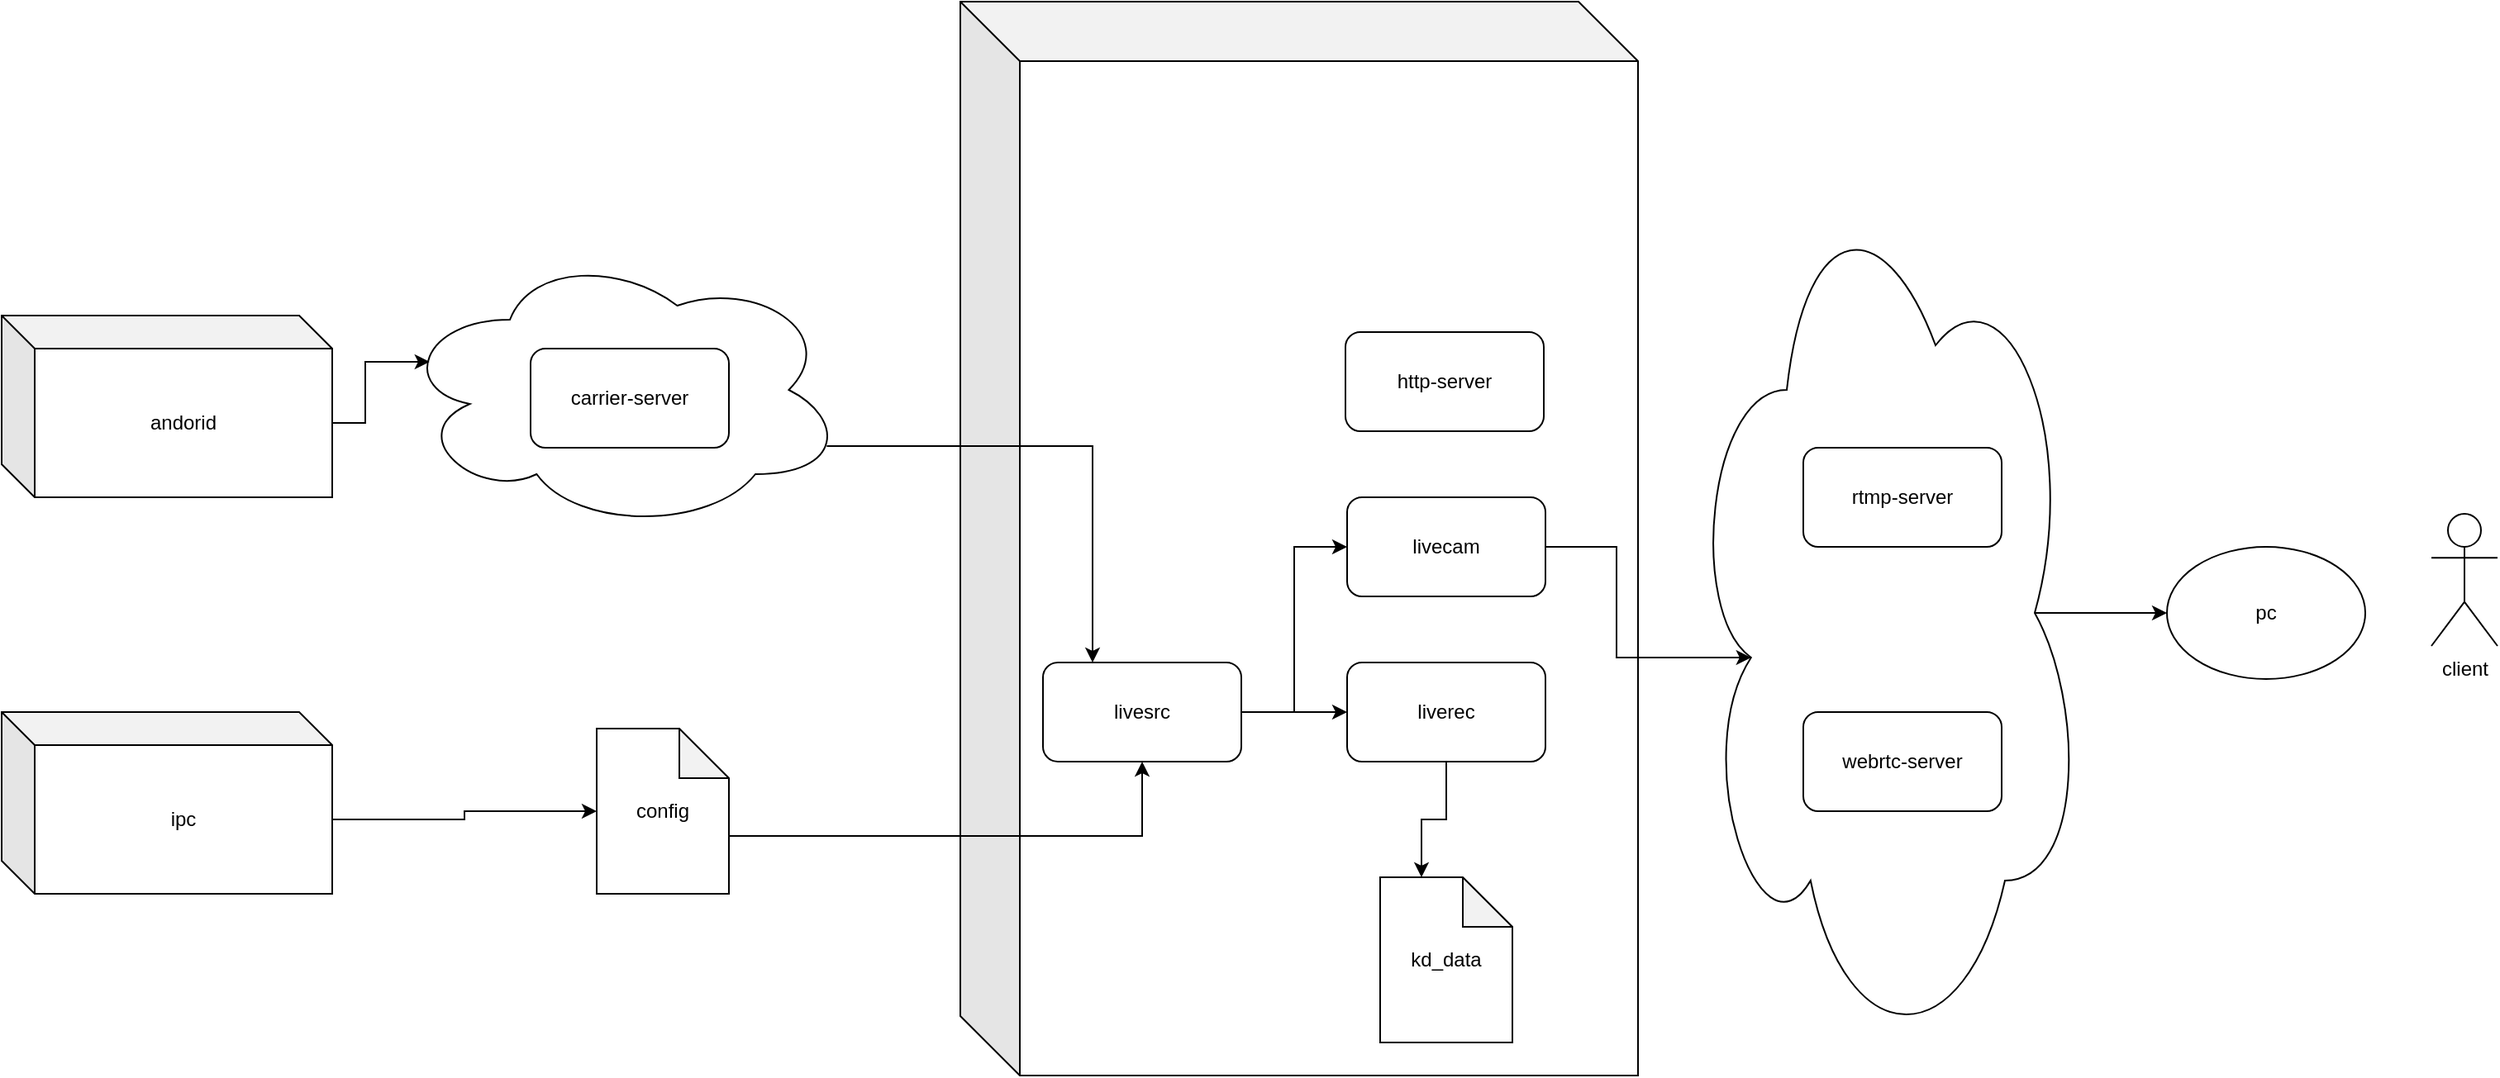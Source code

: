 <mxfile version="13.9.7" type="github">
  <diagram id="dL0zQ3uStkaDE3v_5Zsv" name="Page-1">
    <mxGraphModel dx="2521" dy="2260" grid="1" gridSize="10" guides="1" tooltips="1" connect="1" arrows="1" fold="1" page="1" pageScale="1" pageWidth="827" pageHeight="1169" math="0" shadow="0">
      <root>
        <mxCell id="0" />
        <mxCell id="1" parent="0" />
        <mxCell id="R2onIlyckB5ac0q-NjIR-21" value="" style="shape=cube;whiteSpace=wrap;html=1;boundedLbl=1;backgroundOutline=1;darkOpacity=0.05;darkOpacity2=0.1;size=36;" vertex="1" parent="1">
          <mxGeometry x="180" y="-190" width="410" height="650" as="geometry" />
        </mxCell>
        <mxCell id="R2onIlyckB5ac0q-NjIR-28" style="edgeStyle=orthogonalEdgeStyle;rounded=0;orthogonalLoop=1;jettySize=auto;html=1;exitX=0.96;exitY=0.7;exitDx=0;exitDy=0;exitPerimeter=0;entryX=0.25;entryY=0;entryDx=0;entryDy=0;" edge="1" parent="1" source="R2onIlyckB5ac0q-NjIR-26" target="R2onIlyckB5ac0q-NjIR-9">
          <mxGeometry relative="1" as="geometry" />
        </mxCell>
        <mxCell id="R2onIlyckB5ac0q-NjIR-26" value="" style="ellipse;shape=cloud;whiteSpace=wrap;html=1;" vertex="1" parent="1">
          <mxGeometry x="-160" y="-40" width="270" height="170" as="geometry" />
        </mxCell>
        <mxCell id="R2onIlyckB5ac0q-NjIR-30" style="edgeStyle=orthogonalEdgeStyle;rounded=0;orthogonalLoop=1;jettySize=auto;html=1;exitX=0;exitY=0;exitDx=200;exitDy=65;exitPerimeter=0;entryX=0.07;entryY=0.4;entryDx=0;entryDy=0;entryPerimeter=0;" edge="1" parent="1" source="R2onIlyckB5ac0q-NjIR-25" target="R2onIlyckB5ac0q-NjIR-26">
          <mxGeometry relative="1" as="geometry" />
        </mxCell>
        <mxCell id="R2onIlyckB5ac0q-NjIR-25" value="andorid" style="shape=cube;whiteSpace=wrap;html=1;boundedLbl=1;backgroundOutline=1;darkOpacity=0.05;darkOpacity2=0.1;" vertex="1" parent="1">
          <mxGeometry x="-400" width="200" height="110" as="geometry" />
        </mxCell>
        <mxCell id="R2onIlyckB5ac0q-NjIR-31" style="edgeStyle=orthogonalEdgeStyle;rounded=0;orthogonalLoop=1;jettySize=auto;html=1;exitX=0;exitY=0;exitDx=200;exitDy=65;exitPerimeter=0;entryX=0;entryY=0.5;entryDx=0;entryDy=0;entryPerimeter=0;" edge="1" parent="1" source="R2onIlyckB5ac0q-NjIR-24" target="R2onIlyckB5ac0q-NjIR-27">
          <mxGeometry relative="1" as="geometry" />
        </mxCell>
        <mxCell id="R2onIlyckB5ac0q-NjIR-24" value="ipc" style="shape=cube;whiteSpace=wrap;html=1;boundedLbl=1;backgroundOutline=1;darkOpacity=0.05;darkOpacity2=0.1;" vertex="1" parent="1">
          <mxGeometry x="-400" y="240" width="200" height="110" as="geometry" />
        </mxCell>
        <mxCell id="R2onIlyckB5ac0q-NjIR-32" style="edgeStyle=orthogonalEdgeStyle;rounded=0;orthogonalLoop=1;jettySize=auto;html=1;exitX=0.875;exitY=0.5;exitDx=0;exitDy=0;exitPerimeter=0;" edge="1" parent="1" source="R2onIlyckB5ac0q-NjIR-19" target="R2onIlyckB5ac0q-NjIR-20">
          <mxGeometry relative="1" as="geometry" />
        </mxCell>
        <mxCell id="R2onIlyckB5ac0q-NjIR-19" value="" style="ellipse;shape=cloud;whiteSpace=wrap;html=1;" vertex="1" parent="1">
          <mxGeometry x="620" y="-90" width="240" height="540" as="geometry" />
        </mxCell>
        <mxCell id="R2onIlyckB5ac0q-NjIR-33" style="edgeStyle=orthogonalEdgeStyle;rounded=0;orthogonalLoop=1;jettySize=auto;html=1;exitX=1;exitY=0.5;exitDx=0;exitDy=0;entryX=0;entryY=0.5;entryDx=0;entryDy=0;" edge="1" parent="1" source="R2onIlyckB5ac0q-NjIR-9" target="R2onIlyckB5ac0q-NjIR-10">
          <mxGeometry relative="1" as="geometry" />
        </mxCell>
        <mxCell id="R2onIlyckB5ac0q-NjIR-34" style="edgeStyle=orthogonalEdgeStyle;rounded=0;orthogonalLoop=1;jettySize=auto;html=1;" edge="1" parent="1" source="R2onIlyckB5ac0q-NjIR-9" target="R2onIlyckB5ac0q-NjIR-11">
          <mxGeometry relative="1" as="geometry" />
        </mxCell>
        <mxCell id="R2onIlyckB5ac0q-NjIR-9" value="livesrc" style="rounded=1;whiteSpace=wrap;html=1;" vertex="1" parent="1">
          <mxGeometry x="230" y="210" width="120" height="60" as="geometry" />
        </mxCell>
        <mxCell id="R2onIlyckB5ac0q-NjIR-35" style="edgeStyle=orthogonalEdgeStyle;rounded=0;orthogonalLoop=1;jettySize=auto;html=1;exitX=1;exitY=0.5;exitDx=0;exitDy=0;entryX=0.16;entryY=0.55;entryDx=0;entryDy=0;entryPerimeter=0;" edge="1" parent="1" source="R2onIlyckB5ac0q-NjIR-10" target="R2onIlyckB5ac0q-NjIR-19">
          <mxGeometry relative="1" as="geometry" />
        </mxCell>
        <mxCell id="R2onIlyckB5ac0q-NjIR-10" value="livecam" style="rounded=1;whiteSpace=wrap;html=1;" vertex="1" parent="1">
          <mxGeometry x="414" y="110" width="120" height="60" as="geometry" />
        </mxCell>
        <mxCell id="R2onIlyckB5ac0q-NjIR-37" style="edgeStyle=orthogonalEdgeStyle;rounded=0;orthogonalLoop=1;jettySize=auto;html=1;exitX=0.5;exitY=1;exitDx=0;exitDy=0;entryX=0;entryY=0;entryDx=25;entryDy=0;entryPerimeter=0;" edge="1" parent="1" source="R2onIlyckB5ac0q-NjIR-11" target="R2onIlyckB5ac0q-NjIR-36">
          <mxGeometry relative="1" as="geometry" />
        </mxCell>
        <mxCell id="R2onIlyckB5ac0q-NjIR-11" value="liverec" style="rounded=1;whiteSpace=wrap;html=1;" vertex="1" parent="1">
          <mxGeometry x="414" y="210" width="120" height="60" as="geometry" />
        </mxCell>
        <mxCell id="R2onIlyckB5ac0q-NjIR-12" value="carrier-server" style="rounded=1;whiteSpace=wrap;html=1;" vertex="1" parent="1">
          <mxGeometry x="-80" y="20" width="120" height="60" as="geometry" />
        </mxCell>
        <mxCell id="R2onIlyckB5ac0q-NjIR-13" value="http-server" style="rounded=1;whiteSpace=wrap;html=1;" vertex="1" parent="1">
          <mxGeometry x="413" y="10" width="120" height="60" as="geometry" />
        </mxCell>
        <mxCell id="R2onIlyckB5ac0q-NjIR-14" value="rtmp-server" style="rounded=1;whiteSpace=wrap;html=1;" vertex="1" parent="1">
          <mxGeometry x="690" y="80" width="120" height="60" as="geometry" />
        </mxCell>
        <mxCell id="R2onIlyckB5ac0q-NjIR-15" value="webrtc-server" style="rounded=1;whiteSpace=wrap;html=1;" vertex="1" parent="1">
          <mxGeometry x="690" y="240" width="120" height="60" as="geometry" />
        </mxCell>
        <mxCell id="R2onIlyckB5ac0q-NjIR-17" value="client&lt;br&gt;" style="shape=umlActor;verticalLabelPosition=bottom;verticalAlign=top;html=1;outlineConnect=0;" vertex="1" parent="1">
          <mxGeometry x="1070" y="120" width="40" height="80" as="geometry" />
        </mxCell>
        <mxCell id="R2onIlyckB5ac0q-NjIR-20" value="pc" style="ellipse;whiteSpace=wrap;html=1;" vertex="1" parent="1">
          <mxGeometry x="910" y="140" width="120" height="80" as="geometry" />
        </mxCell>
        <mxCell id="R2onIlyckB5ac0q-NjIR-29" style="edgeStyle=orthogonalEdgeStyle;rounded=0;orthogonalLoop=1;jettySize=auto;html=1;exitX=0;exitY=0;exitDx=80;exitDy=65;exitPerimeter=0;entryX=0.5;entryY=1;entryDx=0;entryDy=0;" edge="1" parent="1" source="R2onIlyckB5ac0q-NjIR-27" target="R2onIlyckB5ac0q-NjIR-9">
          <mxGeometry relative="1" as="geometry" />
        </mxCell>
        <mxCell id="R2onIlyckB5ac0q-NjIR-27" value="config" style="shape=note;whiteSpace=wrap;html=1;backgroundOutline=1;darkOpacity=0.05;" vertex="1" parent="1">
          <mxGeometry x="-40" y="250" width="80" height="100" as="geometry" />
        </mxCell>
        <mxCell id="R2onIlyckB5ac0q-NjIR-36" value="kd_data" style="shape=note;whiteSpace=wrap;html=1;backgroundOutline=1;darkOpacity=0.05;" vertex="1" parent="1">
          <mxGeometry x="434" y="340" width="80" height="100" as="geometry" />
        </mxCell>
      </root>
    </mxGraphModel>
  </diagram>
</mxfile>
